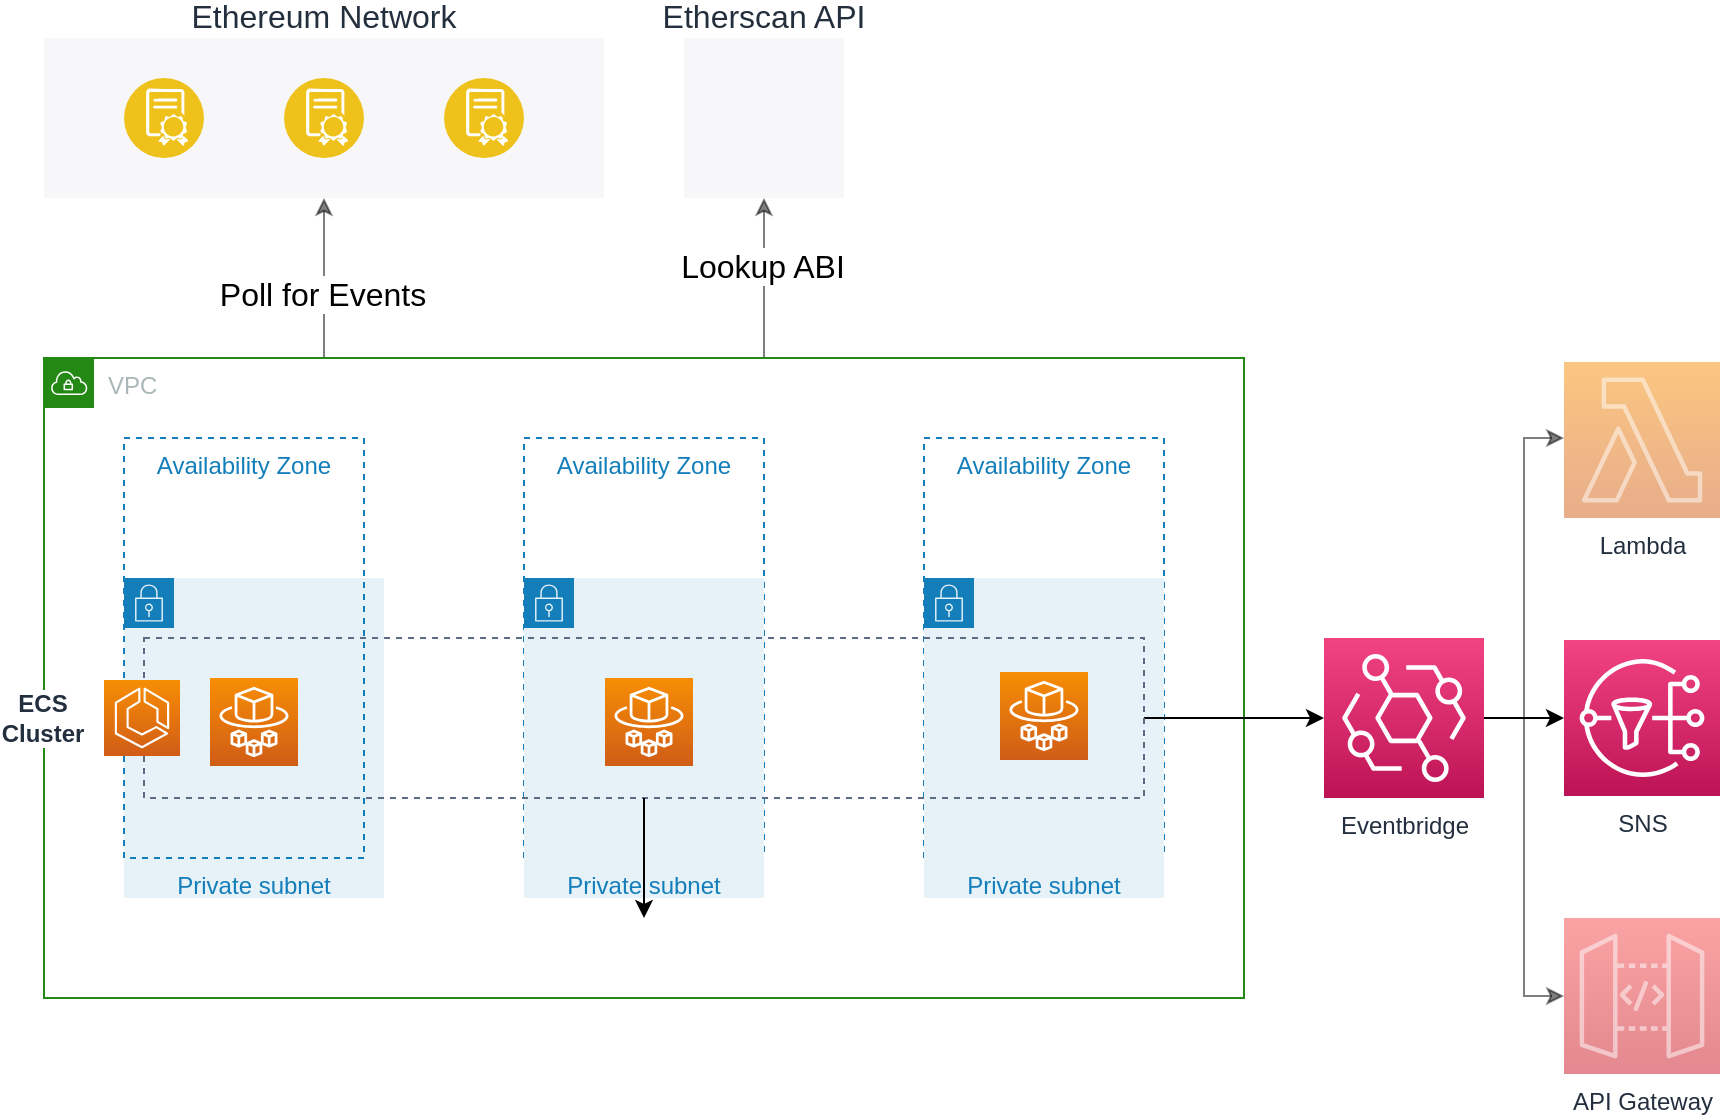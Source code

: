 <mxfile version="13.0.3" type="device"><diagram id="aZaoY4jR4QLb6xfYxjXt" name="Page-1"><mxGraphModel dx="1186" dy="2044" grid="1" gridSize="10" guides="1" tooltips="1" connect="1" arrows="1" fold="1" page="1" pageScale="1" pageWidth="827" pageHeight="1169" math="0" shadow="0"><root><mxCell id="0"/><mxCell id="1" parent="0"/><mxCell id="I0hsmBbVrWdcXUvNXpeO-14" style="edgeStyle=orthogonalEdgeStyle;rounded=0;orthogonalLoop=1;jettySize=auto;html=1;fontSize=16;opacity=50;" edge="1" parent="1" source="POuLz-MSDHqNehVl-Sp--2" target="I0hsmBbVrWdcXUvNXpeO-9"><mxGeometry relative="1" as="geometry"><Array as="points"><mxPoint x="180" y="150"/><mxPoint x="180" y="150"/></Array></mxGeometry></mxCell><mxCell id="I0hsmBbVrWdcXUvNXpeO-17" value="Poll for Events" style="edgeLabel;html=1;align=center;verticalAlign=middle;resizable=0;points=[];fontSize=16;" vertex="1" connectable="0" parent="I0hsmBbVrWdcXUvNXpeO-14"><mxGeometry x="-0.2" y="1" relative="1" as="geometry"><mxPoint as="offset"/></mxGeometry></mxCell><mxCell id="I0hsmBbVrWdcXUvNXpeO-15" style="edgeStyle=orthogonalEdgeStyle;rounded=0;orthogonalLoop=1;jettySize=auto;html=1;exitX=0.75;exitY=0;exitDx=0;exitDy=0;entryX=0.5;entryY=1;entryDx=0;entryDy=0;fontSize=16;opacity=50;" edge="1" parent="1" source="POuLz-MSDHqNehVl-Sp--2" target="I0hsmBbVrWdcXUvNXpeO-13"><mxGeometry relative="1" as="geometry"><Array as="points"><mxPoint x="400" y="160"/></Array></mxGeometry></mxCell><mxCell id="I0hsmBbVrWdcXUvNXpeO-18" value="Lookup ABI" style="edgeLabel;html=1;align=center;verticalAlign=middle;resizable=0;points=[];fontSize=16;" vertex="1" connectable="0" parent="I0hsmBbVrWdcXUvNXpeO-15"><mxGeometry x="0.385" y="-19" relative="1" as="geometry"><mxPoint x="-20" y="-19" as="offset"/></mxGeometry></mxCell><mxCell id="POuLz-MSDHqNehVl-Sp--2" value="VPC" style="points=[[0,0],[0.25,0],[0.5,0],[0.75,0],[1,0],[1,0.25],[1,0.5],[1,0.75],[1,1],[0.75,1],[0.5,1],[0.25,1],[0,1],[0,0.75],[0,0.5],[0,0.25]];outlineConnect=0;gradientColor=none;html=1;whiteSpace=wrap;fontSize=12;fontStyle=0;shape=mxgraph.aws4.group;grIcon=mxgraph.aws4.group_vpc;strokeColor=#248814;fillColor=none;verticalAlign=top;align=left;spacingLeft=30;fontColor=#AAB7B8;dashed=0;" parent="1" vertex="1"><mxGeometry x="40" y="160" width="600" height="320" as="geometry"/></mxCell><mxCell id="POuLz-MSDHqNehVl-Sp--6" value="Availability Zone" style="fillColor=none;strokeColor=#147EBA;dashed=1;verticalAlign=top;fontStyle=0;fontColor=#147EBA;" parent="1" vertex="1"><mxGeometry x="280" y="200" width="120" height="210" as="geometry"/></mxCell><mxCell id="POuLz-MSDHqNehVl-Sp--7" value="Availability Zone" style="fillColor=none;strokeColor=#147EBA;dashed=1;verticalAlign=top;fontStyle=0;fontColor=#147EBA;" parent="1" vertex="1"><mxGeometry x="480" y="200" width="120" height="210" as="geometry"/></mxCell><mxCell id="POuLz-MSDHqNehVl-Sp--1" value="Private subnet" style="points=[[0,0],[0.25,0],[0.5,0],[0.75,0],[1,0],[1,0.25],[1,0.5],[1,0.75],[1,1],[0.75,1],[0.5,1],[0.25,1],[0,1],[0,0.75],[0,0.5],[0,0.25]];outlineConnect=0;gradientColor=none;html=1;whiteSpace=wrap;fontSize=12;fontStyle=0;shape=mxgraph.aws4.group;grIcon=mxgraph.aws4.group_security_group;grStroke=0;strokeColor=#147EBA;fillColor=#E6F2F8;verticalAlign=top;align=center;spacingLeft=0;fontColor=#147EBA;dashed=0;labelPosition=center;verticalLabelPosition=bottom;spacingBottom=2;spacingTop=-20;" parent="1" vertex="1"><mxGeometry x="80" y="270" width="130" height="160" as="geometry"/></mxCell><mxCell id="POuLz-MSDHqNehVl-Sp--3" value="Private subnet" style="points=[[0,0],[0.25,0],[0.5,0],[0.75,0],[1,0],[1,0.25],[1,0.5],[1,0.75],[1,1],[0.75,1],[0.5,1],[0.25,1],[0,1],[0,0.75],[0,0.5],[0,0.25]];outlineConnect=0;gradientColor=none;html=1;whiteSpace=wrap;fontSize=12;fontStyle=0;shape=mxgraph.aws4.group;grIcon=mxgraph.aws4.group_security_group;grStroke=0;strokeColor=#147EBA;fillColor=#E6F2F8;verticalAlign=top;align=center;spacingLeft=0;fontColor=#147EBA;dashed=0;labelPosition=center;verticalLabelPosition=bottom;spacingBottom=2;spacingTop=-20;" parent="1" vertex="1"><mxGeometry x="280" y="270" width="120" height="160" as="geometry"/></mxCell><mxCell id="POuLz-MSDHqNehVl-Sp--4" value="Private subnet" style="points=[[0,0],[0.25,0],[0.5,0],[0.75,0],[1,0],[1,0.25],[1,0.5],[1,0.75],[1,1],[0.75,1],[0.5,1],[0.25,1],[0,1],[0,0.75],[0,0.5],[0,0.25]];outlineConnect=0;gradientColor=none;html=1;whiteSpace=wrap;fontSize=12;fontStyle=0;shape=mxgraph.aws4.group;grIcon=mxgraph.aws4.group_security_group;grStroke=0;strokeColor=#147EBA;fillColor=#E6F2F8;verticalAlign=top;align=center;spacingLeft=0;fontColor=#147EBA;dashed=0;labelPosition=center;verticalLabelPosition=bottom;spacingBottom=2;spacingTop=-20;" parent="1" vertex="1"><mxGeometry x="480" y="270" width="120" height="160" as="geometry"/></mxCell><mxCell id="I0hsmBbVrWdcXUvNXpeO-2" style="edgeStyle=orthogonalEdgeStyle;rounded=0;orthogonalLoop=1;jettySize=auto;html=1;" edge="1" parent="1" source="POuLz-MSDHqNehVl-Sp--22" target="I0hsmBbVrWdcXUvNXpeO-1"><mxGeometry relative="1" as="geometry"><mxPoint x="680" y="350" as="targetPoint"/></mxGeometry></mxCell><mxCell id="POuLz-MSDHqNehVl-Sp--22" value="" style="fillColor=none;strokeColor=#5A6C86;dashed=1;verticalAlign=top;fontStyle=0;fontColor=#5A6C86;" parent="1" vertex="1"><mxGeometry x="90" y="300" width="500" height="80" as="geometry"/></mxCell><mxCell id="POuLz-MSDHqNehVl-Sp--5" value="Availability Zone" style="fillColor=none;strokeColor=#147EBA;dashed=1;verticalAlign=top;fontStyle=0;fontColor=#147EBA;" parent="1" vertex="1"><mxGeometry x="80" y="200" width="120" height="210" as="geometry"/></mxCell><mxCell id="POuLz-MSDHqNehVl-Sp--18" value="" style="points=[[0,0,0],[0.25,0,0],[0.5,0,0],[0.75,0,0],[1,0,0],[0,1,0],[0.25,1,0],[0.5,1,0],[0.75,1,0],[1,1,0],[0,0.25,0],[0,0.5,0],[0,0.75,0],[1,0.25,0],[1,0.5,0],[1,0.75,0]];outlineConnect=0;fontColor=#232F3E;gradientColor=#F78E04;gradientDirection=north;fillColor=#D05C17;strokeColor=#ffffff;dashed=0;verticalLabelPosition=bottom;verticalAlign=top;align=center;html=1;fontSize=12;fontStyle=0;aspect=fixed;shape=mxgraph.aws4.resourceIcon;resIcon=mxgraph.aws4.fargate;" parent="1" vertex="1"><mxGeometry x="123" y="320" width="44" height="44" as="geometry"/></mxCell><mxCell id="POuLz-MSDHqNehVl-Sp--19" value="" style="points=[[0,0,0],[0.25,0,0],[0.5,0,0],[0.75,0,0],[1,0,0],[0,1,0],[0.25,1,0],[0.5,1,0],[0.75,1,0],[1,1,0],[0,0.25,0],[0,0.5,0],[0,0.75,0],[1,0.25,0],[1,0.5,0],[1,0.75,0]];outlineConnect=0;fontColor=#232F3E;gradientColor=#F78E04;gradientDirection=north;fillColor=#D05C17;strokeColor=#ffffff;dashed=0;verticalLabelPosition=bottom;verticalAlign=top;align=center;html=1;fontSize=12;fontStyle=0;aspect=fixed;shape=mxgraph.aws4.resourceIcon;resIcon=mxgraph.aws4.fargate;" parent="1" vertex="1"><mxGeometry x="320.5" y="320" width="44" height="44" as="geometry"/></mxCell><mxCell id="POuLz-MSDHqNehVl-Sp--20" value="" style="points=[[0,0,0],[0.25,0,0],[0.5,0,0],[0.75,0,0],[1,0,0],[0,1,0],[0.25,1,0],[0.5,1,0],[0.75,1,0],[1,1,0],[0,0.25,0],[0,0.5,0],[0,0.75,0],[1,0.25,0],[1,0.5,0],[1,0.75,0]];outlineConnect=0;fontColor=#232F3E;gradientColor=#F78E04;gradientDirection=north;fillColor=#D05C17;strokeColor=#ffffff;dashed=0;verticalLabelPosition=bottom;verticalAlign=top;align=center;html=1;fontSize=12;fontStyle=0;aspect=fixed;shape=mxgraph.aws4.resourceIcon;resIcon=mxgraph.aws4.fargate;" parent="1" vertex="1"><mxGeometry x="518" y="317" width="44" height="44" as="geometry"/></mxCell><mxCell id="POuLz-MSDHqNehVl-Sp--21" value="ECS&lt;br&gt;Cluster" style="points=[[0,0,0],[0.25,0,0],[0.5,0,0],[0.75,0,0],[1,0,0],[0,1,0],[0.25,1,0],[0.5,1,0],[0.75,1,0],[1,1,0],[0,0.25,0],[0,0.5,0],[0,0.75,0],[1,0.25,0],[1,0.5,0],[1,0.75,0]];outlineConnect=0;fontColor=#232F3E;gradientColor=#F78E04;gradientDirection=north;fillColor=#D05C17;strokeColor=#ffffff;dashed=0;verticalLabelPosition=middle;verticalAlign=middle;align=center;html=1;fontSize=12;fontStyle=1;aspect=fixed;shape=mxgraph.aws4.resourceIcon;resIcon=mxgraph.aws4.ecs;labelBackgroundColor=#ffffff;labelPosition=left;spacingLeft=-24;" parent="1" vertex="1"><mxGeometry x="70" y="321" width="38" height="38" as="geometry"/></mxCell><mxCell id="POuLz-MSDHqNehVl-Sp--37" style="edgeStyle=orthogonalEdgeStyle;rounded=0;orthogonalLoop=1;jettySize=auto;html=1;" parent="1" source="POuLz-MSDHqNehVl-Sp--22" edge="1"><mxGeometry relative="1" as="geometry"><mxPoint x="340" y="440" as="targetPoint"/></mxGeometry></mxCell><mxCell id="I0hsmBbVrWdcXUvNXpeO-6" style="edgeStyle=orthogonalEdgeStyle;rounded=0;orthogonalLoop=1;jettySize=auto;html=1;opacity=50;" edge="1" parent="1" source="I0hsmBbVrWdcXUvNXpeO-1" target="I0hsmBbVrWdcXUvNXpeO-4"><mxGeometry relative="1" as="geometry"><Array as="points"><mxPoint x="780" y="340"/><mxPoint x="780" y="200"/></Array></mxGeometry></mxCell><mxCell id="I0hsmBbVrWdcXUvNXpeO-7" style="edgeStyle=orthogonalEdgeStyle;rounded=0;orthogonalLoop=1;jettySize=auto;html=1;" edge="1" parent="1" source="I0hsmBbVrWdcXUvNXpeO-1" target="I0hsmBbVrWdcXUvNXpeO-3"><mxGeometry relative="1" as="geometry"/></mxCell><mxCell id="I0hsmBbVrWdcXUvNXpeO-8" style="edgeStyle=orthogonalEdgeStyle;rounded=0;orthogonalLoop=1;jettySize=auto;html=1;opacity=50;" edge="1" parent="1" source="I0hsmBbVrWdcXUvNXpeO-1" target="I0hsmBbVrWdcXUvNXpeO-5"><mxGeometry relative="1" as="geometry"><Array as="points"><mxPoint x="780" y="340"/><mxPoint x="780" y="479"/></Array></mxGeometry></mxCell><mxCell id="I0hsmBbVrWdcXUvNXpeO-1" value="Eventbridge" style="outlineConnect=0;fontColor=#232F3E;gradientColor=#F34482;gradientDirection=north;fillColor=#BC1356;strokeColor=#ffffff;dashed=0;verticalLabelPosition=bottom;verticalAlign=top;align=center;html=1;fontSize=12;fontStyle=0;aspect=fixed;shape=mxgraph.aws4.resourceIcon;resIcon=mxgraph.aws4.eventbridge;" vertex="1" parent="1"><mxGeometry x="680" y="300" width="80" height="80" as="geometry"/></mxCell><mxCell id="I0hsmBbVrWdcXUvNXpeO-3" value="SNS" style="outlineConnect=0;fontColor=#232F3E;gradientColor=#F34482;gradientDirection=north;fillColor=#BC1356;strokeColor=#ffffff;dashed=0;verticalLabelPosition=bottom;verticalAlign=top;align=center;html=1;fontSize=12;fontStyle=0;aspect=fixed;shape=mxgraph.aws4.resourceIcon;resIcon=mxgraph.aws4.sns;" vertex="1" parent="1"><mxGeometry x="800" y="301" width="78" height="78" as="geometry"/></mxCell><mxCell id="I0hsmBbVrWdcXUvNXpeO-4" value="Lambda" style="outlineConnect=0;fontColor=#232F3E;gradientColor=#F78E04;gradientDirection=north;fillColor=#D05C17;strokeColor=#ffffff;dashed=0;verticalLabelPosition=bottom;verticalAlign=top;align=center;html=1;fontSize=12;fontStyle=0;aspect=fixed;shape=mxgraph.aws4.resourceIcon;resIcon=mxgraph.aws4.lambda;opacity=50;" vertex="1" parent="1"><mxGeometry x="800" y="162" width="78" height="78" as="geometry"/></mxCell><mxCell id="I0hsmBbVrWdcXUvNXpeO-5" value="API Gateway" style="outlineConnect=0;fontColor=#232F3E;gradientColor=#F54749;gradientDirection=north;fillColor=#C7131F;strokeColor=#ffffff;dashed=0;verticalLabelPosition=bottom;verticalAlign=top;align=center;html=1;fontSize=12;fontStyle=0;aspect=fixed;shape=mxgraph.aws4.resourceIcon;resIcon=mxgraph.aws4.api_gateway;opacity=50;" vertex="1" parent="1"><mxGeometry x="800" y="440" width="78" height="78" as="geometry"/></mxCell><mxCell id="I0hsmBbVrWdcXUvNXpeO-9" value="Ethereum Network" style="fillColor=#EFF0F3;strokeColor=none;dashed=0;verticalAlign=bottom;fontStyle=0;fontColor=#232F3D;opacity=50;labelPosition=center;verticalLabelPosition=top;align=center;fontSize=16;" vertex="1" parent="1"><mxGeometry x="40" width="280" height="80" as="geometry"/></mxCell><mxCell id="I0hsmBbVrWdcXUvNXpeO-10" value="" style="aspect=fixed;perimeter=ellipsePerimeter;html=1;align=center;shadow=0;dashed=0;fontColor=#4277BB;labelBackgroundColor=#ffffff;fontSize=12;spacingTop=3;image;image=img/lib/ibm/blockchain/smart_contract.svg;" vertex="1" parent="1"><mxGeometry x="80" y="20" width="40" height="40" as="geometry"/></mxCell><mxCell id="I0hsmBbVrWdcXUvNXpeO-11" value="" style="aspect=fixed;perimeter=ellipsePerimeter;html=1;align=center;shadow=0;dashed=0;fontColor=#4277BB;labelBackgroundColor=#ffffff;fontSize=12;spacingTop=3;image;image=img/lib/ibm/blockchain/smart_contract.svg;" vertex="1" parent="1"><mxGeometry x="240" y="20" width="40" height="40" as="geometry"/></mxCell><mxCell id="I0hsmBbVrWdcXUvNXpeO-12" value="" style="aspect=fixed;perimeter=ellipsePerimeter;html=1;align=center;shadow=0;dashed=0;fontColor=#4277BB;labelBackgroundColor=#ffffff;fontSize=12;spacingTop=3;image;image=img/lib/ibm/blockchain/smart_contract.svg;" vertex="1" parent="1"><mxGeometry x="160" y="20" width="40" height="40" as="geometry"/></mxCell><mxCell id="I0hsmBbVrWdcXUvNXpeO-13" value="Etherscan API" style="fillColor=#EFF0F3;strokeColor=none;dashed=0;verticalAlign=bottom;fontStyle=0;fontColor=#232F3D;opacity=50;labelPosition=center;verticalLabelPosition=top;align=center;fontSize=16;" vertex="1" parent="1"><mxGeometry x="360" width="80" height="80" as="geometry"/></mxCell></root></mxGraphModel></diagram></mxfile>